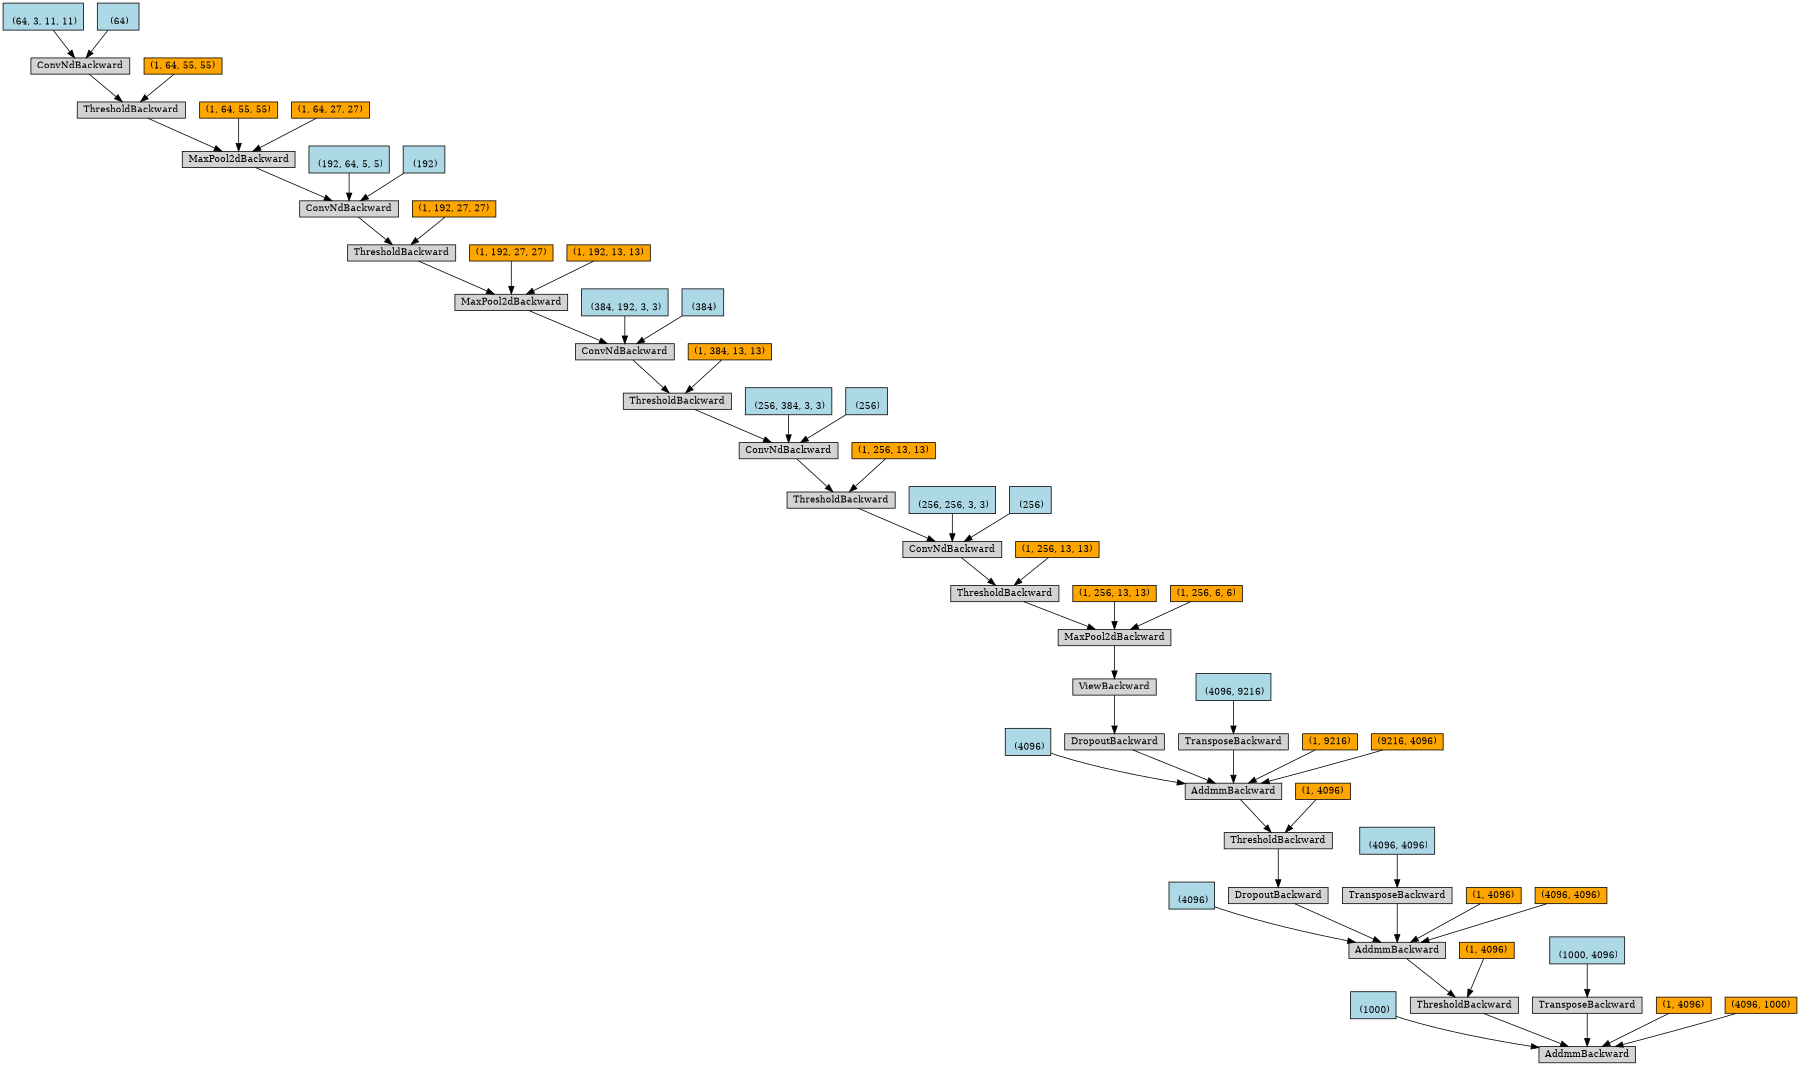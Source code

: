 digraph {
	graph [size="12,12"]
	node [align=left fontsize=12 height=0.2 ranksep=0.1 shape=box style=filled]
	140520734908744 [label=AddmmBackward]
	140520743962512 -> 140520734908744
	140520743962512 [label="
 (1000)" fillcolor=lightblue]
	140520734908120 -> 140520734908744
	140520734908120 [label=ThresholdBackward]
	140520734907872 -> 140520734908120
	140520734907872 [label=AddmmBackward]
	140520743962576 -> 140520734907872
	140520743962576 [label="
 (4096)" fillcolor=lightblue]
	140520734907376 -> 140520734907872
	140520734907376 [label=DropoutBackward]
	140520734907128 -> 140520734907376
	140520734907128 [label=ThresholdBackward]
	140520734906880 -> 140520734907128
	140520734906880 [label=AddmmBackward]
	140520743962384 -> 140520734906880
	140520743962384 [label="
 (4096)" fillcolor=lightblue]
	140520734906384 -> 140520734906880
	140520734906384 [label=DropoutBackward]
	140520734906136 -> 140520734906384
	140520734906136 [label=ViewBackward]
	140520734905888 -> 140520734906136
	140520734905888 [label=MaxPool2dBackward]
	140520734905640 -> 140520734905888
	140520734905640 [label=ThresholdBackward]
	140520743963984 -> 140520734905640
	140520743963984 [label=ConvNdBackward]
	140520734905392 -> 140520743963984
	140520734905392 [label=ThresholdBackward]
	140520743964304 -> 140520734905392
	140520743964304 [label=ConvNdBackward]
	140520734905144 -> 140520743964304
	140520734905144 [label=ThresholdBackward]
	140520743964624 -> 140520734905144
	140520743964624 [label=ConvNdBackward]
	140520734904896 -> 140520743964624
	140520734904896 [label=MaxPool2dBackward]
	140520734904648 -> 140520734904896
	140520734904648 [label=ThresholdBackward]
	140520734929104 -> 140520734904648
	140520734929104 [label=ConvNdBackward]
	140520734904400 -> 140520734929104
	140520734904400 [label=MaxPool2dBackward]
	140518690180824 -> 140520734904400
	140518690180824 [label=ThresholdBackward]
	140520734929616 -> 140518690180824
	140520734929616 [label=ConvNdBackward]
	140520734929808 -> 140520734929616
	140520734929808 [label="
 (64, 3, 11, 11)" fillcolor=lightblue]
	140520734929744 -> 140520734929616
	140520734929744 [label="
 (64)" fillcolor=lightblue]
	140518679738416 -> 140518690180824
	140518679738416 [label="(1, 64, 55, 55)" fillcolor=orange]
	140518679740144 -> 140520734904400
	140518679740144 [label="(1, 64, 55, 55)" fillcolor=orange]
	140518679739856 -> 140520734904400
	140518679739856 [label="(1, 64, 27, 27)" fillcolor=orange]
	140520734929296 -> 140520734929104
	140520734929296 [label="
 (192, 64, 5, 5)" fillcolor=lightblue]
	140520734929232 -> 140520734929104
	140520734929232 [label="
 (192)" fillcolor=lightblue]
	140518679738560 -> 140520734904648
	140518679738560 [label="(1, 192, 27, 27)" fillcolor=orange]
	140518679714128 -> 140520734904896
	140518679714128 [label="(1, 192, 27, 27)" fillcolor=orange]
	140518679713768 -> 140520734904896
	140518679713768 [label="(1, 192, 13, 13)" fillcolor=orange]
	140520744237712 -> 140520743964624
	140520744237712 [label="
 (384, 192, 3, 3)" fillcolor=lightblue]
	140520744237648 -> 140520743964624
	140520744237648 [label="
 (384)" fillcolor=lightblue]
	140518679712184 -> 140520734905144
	140518679712184 [label="(1, 384, 13, 13)" fillcolor=orange]
	140520743964432 -> 140520743964304
	140520743964432 [label="
 (256, 384, 3, 3)" fillcolor=lightblue]
	140520743964368 -> 140520743964304
	140520743964368 [label="
 (256)" fillcolor=lightblue]
	140518679715352 -> 140520734905392
	140518679715352 [label="(1, 256, 13, 13)" fillcolor=orange]
	140520743964112 -> 140520743963984
	140520743964112 [label="
 (256, 256, 3, 3)" fillcolor=lightblue]
	140520743964048 -> 140520743963984
	140520743964048 [label="
 (256)" fillcolor=lightblue]
	140518679715784 -> 140520734905640
	140518679715784 [label="(1, 256, 13, 13)" fillcolor=orange]
	140518679713912 -> 140520734905888
	140518679713912 [label="(1, 256, 13, 13)" fillcolor=orange]
	140518679714344 -> 140520734905888
	140518679714344 [label="(1, 256, 6, 6)" fillcolor=orange]
	140520734906632 -> 140520734906880
	140520734906632 [label=TransposeBackward]
	140520743963728 -> 140520734906632
	140520743963728 [label="
 (4096, 9216)" fillcolor=lightblue]
	140518679714848 -> 140520734906880
	140518679714848 [label="(1, 9216)" fillcolor=orange]
	140518679715496 -> 140520734906880
	140518679715496 [label="(9216, 4096)" fillcolor=orange]
	140518679812000 -> 140520734907128
	140518679812000 [label="(1, 4096)" fillcolor=orange]
	140520734907624 -> 140520734907872
	140520734907624 [label=TransposeBackward]
	140520743963600 -> 140520734907624
	140520743963600 [label="
 (4096, 4096)" fillcolor=lightblue]
	140518679810128 -> 140520734907872
	140518679810128 [label="(1, 4096)" fillcolor=orange]
	140518679811928 -> 140520734907872
	140518679811928 [label="(4096, 4096)" fillcolor=orange]
	140518679810632 -> 140520734908120
	140518679810632 [label="(1, 4096)" fillcolor=orange]
	140520734908496 -> 140520734908744
	140520734908496 [label=TransposeBackward]
	140520743962704 -> 140520734908496
	140520743962704 [label="
 (1000, 4096)" fillcolor=lightblue]
	140518679811352 -> 140520734908744
	140518679811352 [label="(1, 4096)" fillcolor=orange]
	140518679810704 -> 140520734908744
	140518679810704 [label="(4096, 1000)" fillcolor=orange]
}
